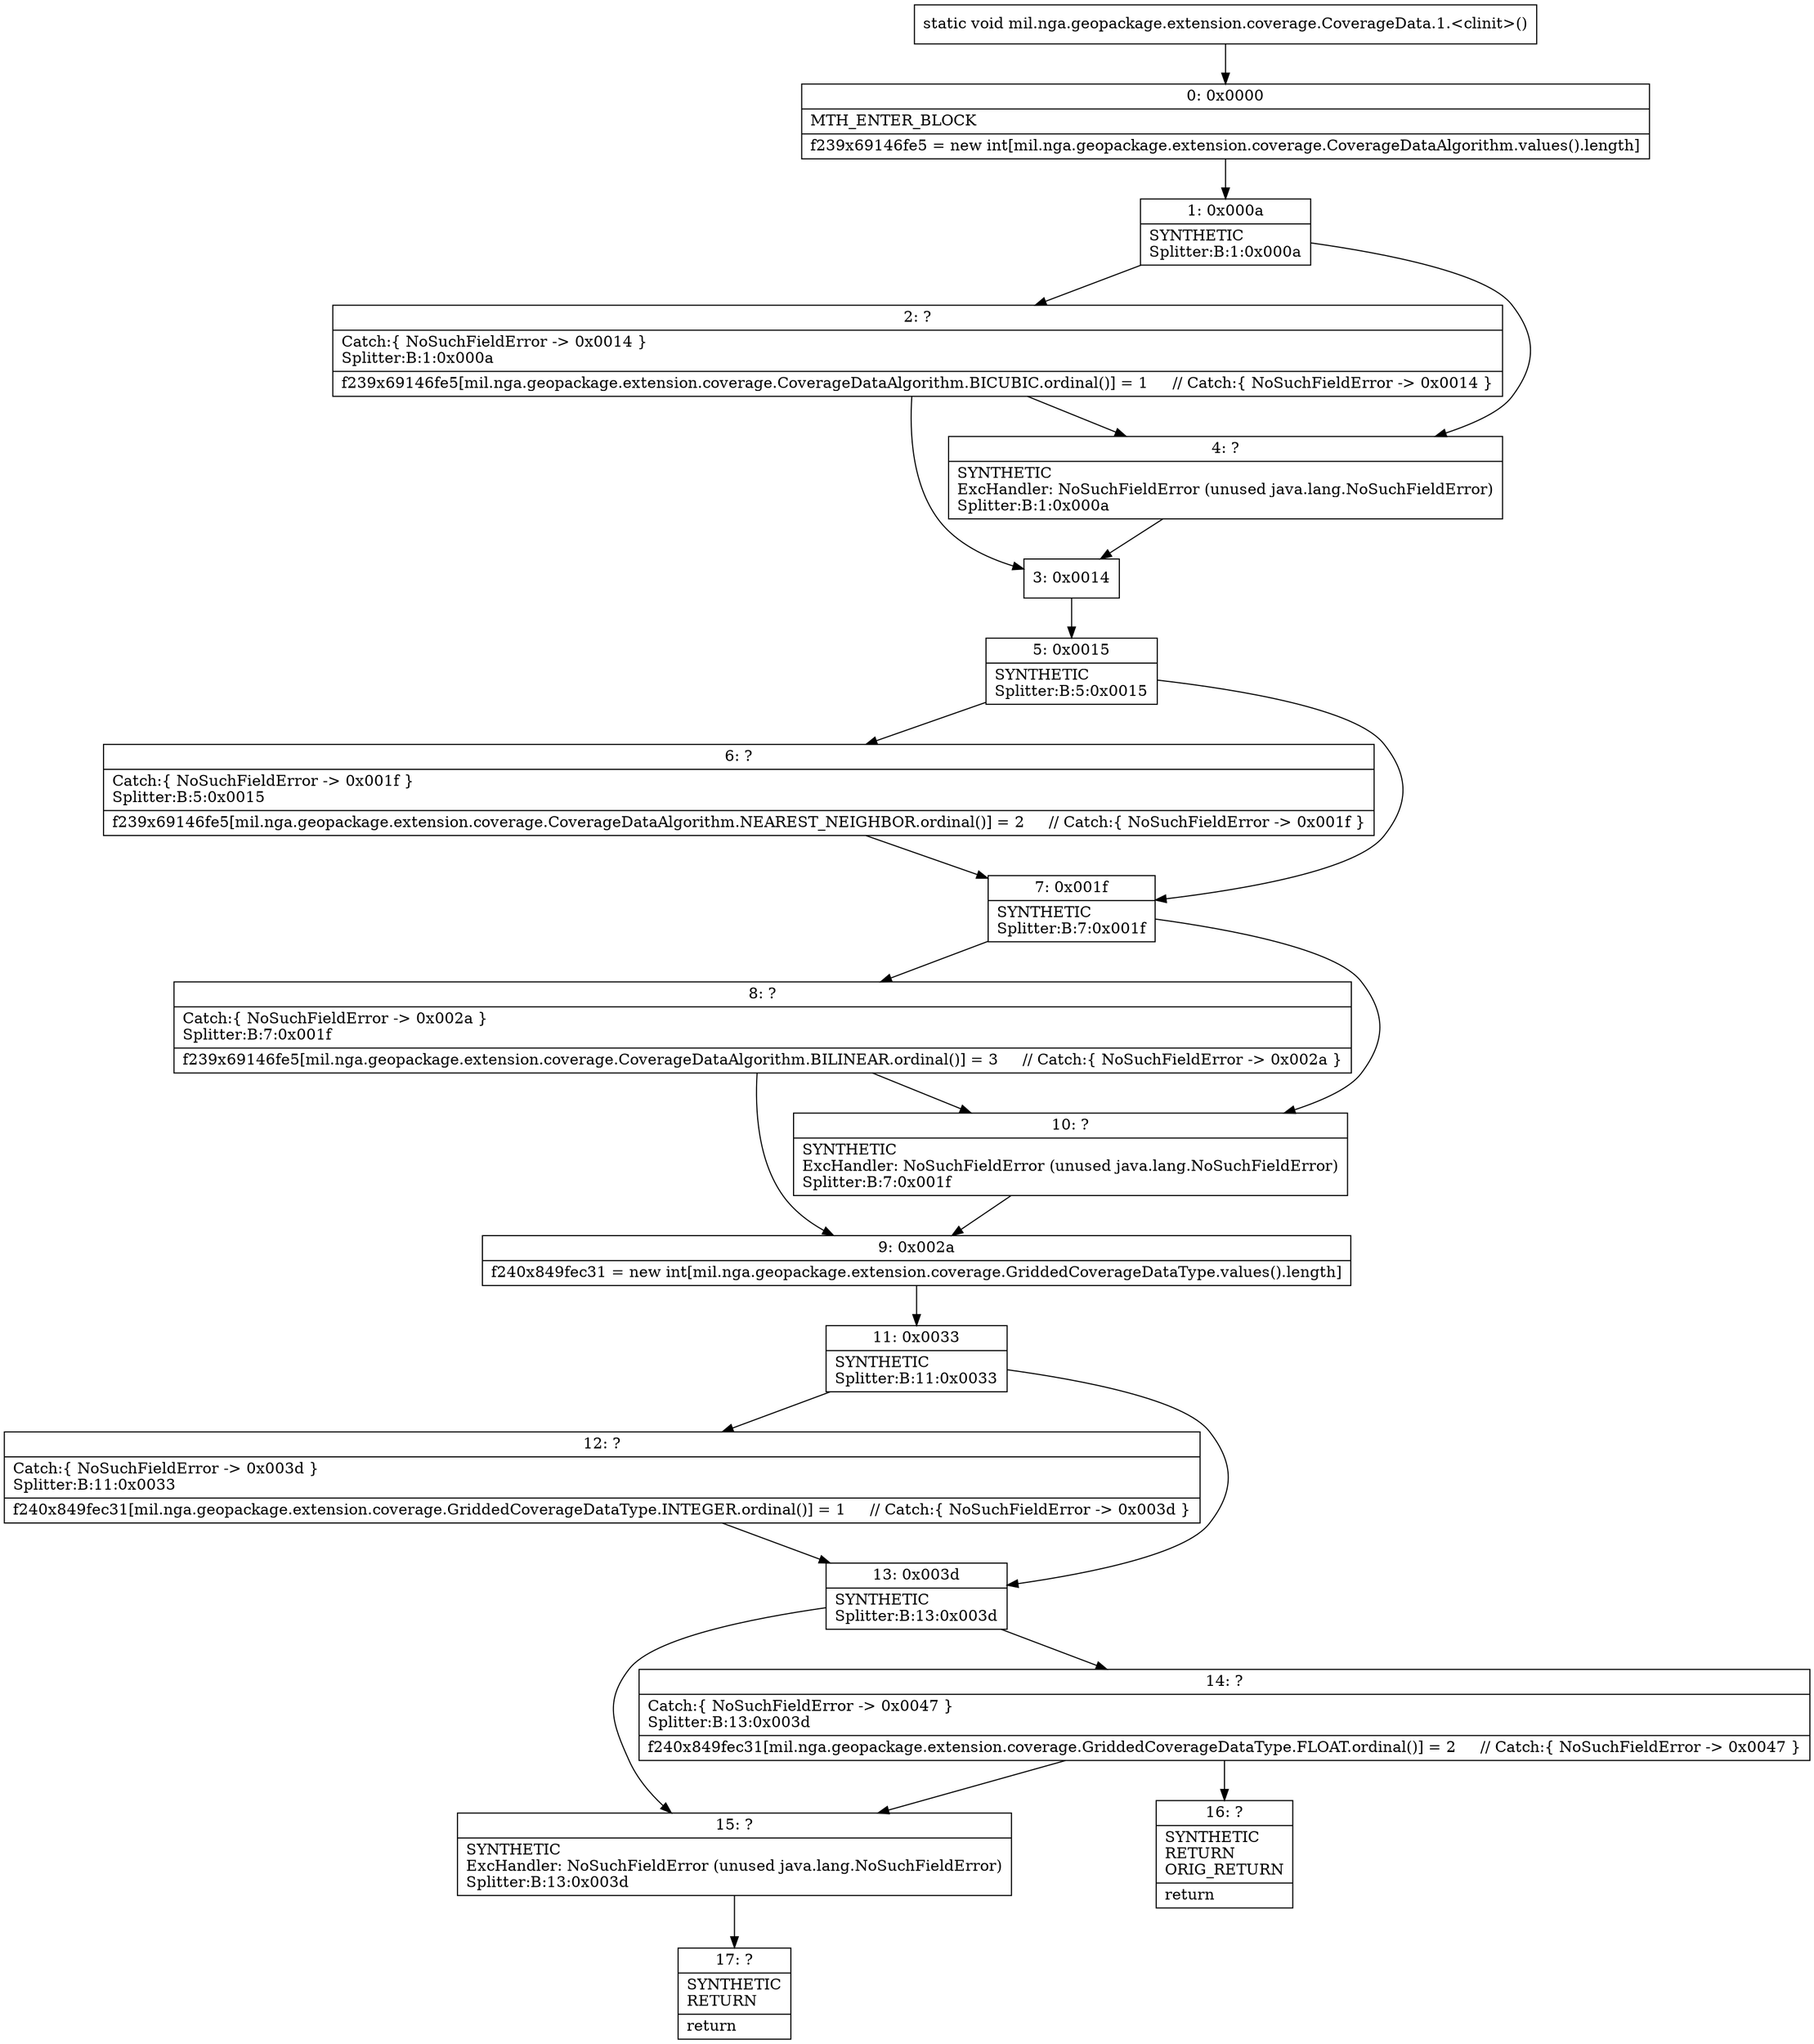 digraph "CFG formil.nga.geopackage.extension.coverage.CoverageData.1.\<clinit\>()V" {
Node_0 [shape=record,label="{0\:\ 0x0000|MTH_ENTER_BLOCK\l|f239x69146fe5 = new int[mil.nga.geopackage.extension.coverage.CoverageDataAlgorithm.values().length]\l}"];
Node_1 [shape=record,label="{1\:\ 0x000a|SYNTHETIC\lSplitter:B:1:0x000a\l}"];
Node_2 [shape=record,label="{2\:\ ?|Catch:\{ NoSuchFieldError \-\> 0x0014 \}\lSplitter:B:1:0x000a\l|f239x69146fe5[mil.nga.geopackage.extension.coverage.CoverageDataAlgorithm.BICUBIC.ordinal()] = 1     \/\/ Catch:\{ NoSuchFieldError \-\> 0x0014 \}\l}"];
Node_3 [shape=record,label="{3\:\ 0x0014}"];
Node_4 [shape=record,label="{4\:\ ?|SYNTHETIC\lExcHandler: NoSuchFieldError (unused java.lang.NoSuchFieldError)\lSplitter:B:1:0x000a\l}"];
Node_5 [shape=record,label="{5\:\ 0x0015|SYNTHETIC\lSplitter:B:5:0x0015\l}"];
Node_6 [shape=record,label="{6\:\ ?|Catch:\{ NoSuchFieldError \-\> 0x001f \}\lSplitter:B:5:0x0015\l|f239x69146fe5[mil.nga.geopackage.extension.coverage.CoverageDataAlgorithm.NEAREST_NEIGHBOR.ordinal()] = 2     \/\/ Catch:\{ NoSuchFieldError \-\> 0x001f \}\l}"];
Node_7 [shape=record,label="{7\:\ 0x001f|SYNTHETIC\lSplitter:B:7:0x001f\l}"];
Node_8 [shape=record,label="{8\:\ ?|Catch:\{ NoSuchFieldError \-\> 0x002a \}\lSplitter:B:7:0x001f\l|f239x69146fe5[mil.nga.geopackage.extension.coverage.CoverageDataAlgorithm.BILINEAR.ordinal()] = 3     \/\/ Catch:\{ NoSuchFieldError \-\> 0x002a \}\l}"];
Node_9 [shape=record,label="{9\:\ 0x002a|f240x849fec31 = new int[mil.nga.geopackage.extension.coverage.GriddedCoverageDataType.values().length]\l}"];
Node_10 [shape=record,label="{10\:\ ?|SYNTHETIC\lExcHandler: NoSuchFieldError (unused java.lang.NoSuchFieldError)\lSplitter:B:7:0x001f\l}"];
Node_11 [shape=record,label="{11\:\ 0x0033|SYNTHETIC\lSplitter:B:11:0x0033\l}"];
Node_12 [shape=record,label="{12\:\ ?|Catch:\{ NoSuchFieldError \-\> 0x003d \}\lSplitter:B:11:0x0033\l|f240x849fec31[mil.nga.geopackage.extension.coverage.GriddedCoverageDataType.INTEGER.ordinal()] = 1     \/\/ Catch:\{ NoSuchFieldError \-\> 0x003d \}\l}"];
Node_13 [shape=record,label="{13\:\ 0x003d|SYNTHETIC\lSplitter:B:13:0x003d\l}"];
Node_14 [shape=record,label="{14\:\ ?|Catch:\{ NoSuchFieldError \-\> 0x0047 \}\lSplitter:B:13:0x003d\l|f240x849fec31[mil.nga.geopackage.extension.coverage.GriddedCoverageDataType.FLOAT.ordinal()] = 2     \/\/ Catch:\{ NoSuchFieldError \-\> 0x0047 \}\l}"];
Node_15 [shape=record,label="{15\:\ ?|SYNTHETIC\lExcHandler: NoSuchFieldError (unused java.lang.NoSuchFieldError)\lSplitter:B:13:0x003d\l}"];
Node_16 [shape=record,label="{16\:\ ?|SYNTHETIC\lRETURN\lORIG_RETURN\l|return\l}"];
Node_17 [shape=record,label="{17\:\ ?|SYNTHETIC\lRETURN\l|return\l}"];
MethodNode[shape=record,label="{static void mil.nga.geopackage.extension.coverage.CoverageData.1.\<clinit\>() }"];
MethodNode -> Node_0;
Node_0 -> Node_1;
Node_1 -> Node_2;
Node_1 -> Node_4;
Node_2 -> Node_3;
Node_2 -> Node_4;
Node_3 -> Node_5;
Node_4 -> Node_3;
Node_5 -> Node_6;
Node_5 -> Node_7;
Node_6 -> Node_7;
Node_7 -> Node_8;
Node_7 -> Node_10;
Node_8 -> Node_9;
Node_8 -> Node_10;
Node_9 -> Node_11;
Node_10 -> Node_9;
Node_11 -> Node_12;
Node_11 -> Node_13;
Node_12 -> Node_13;
Node_13 -> Node_14;
Node_13 -> Node_15;
Node_14 -> Node_15;
Node_14 -> Node_16;
Node_15 -> Node_17;
}

